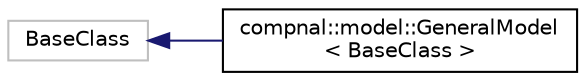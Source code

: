 digraph "Graphical Class Hierarchy"
{
 // INTERACTIVE_SVG=YES
 // LATEX_PDF_SIZE
  edge [fontname="Helvetica",fontsize="10",labelfontname="Helvetica",labelfontsize="10"];
  node [fontname="Helvetica",fontsize="10",shape=record];
  rankdir="LR";
  Node0 [label="BaseClass",height=0.2,width=0.4,color="grey75", fillcolor="white", style="filled",tooltip=" "];
  Node0 -> Node1 [dir="back",color="midnightblue",fontsize="10",style="solid",fontname="Helvetica"];
  Node1 [label="compnal::model::GeneralModel\l\< BaseClass \>",height=0.2,width=0.4,color="black", fillcolor="white", style="filled",URL="$dd/dbb/classcompnal_1_1model_1_1_general_model.html",tooltip="The general model class."];
}

